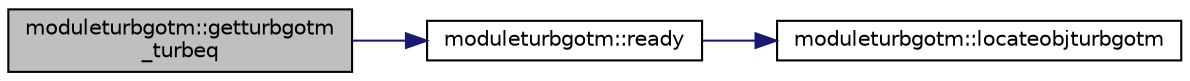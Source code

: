 digraph "moduleturbgotm::getturbgotm_turbeq"
{
 // LATEX_PDF_SIZE
  edge [fontname="Helvetica",fontsize="10",labelfontname="Helvetica",labelfontsize="10"];
  node [fontname="Helvetica",fontsize="10",shape=record];
  rankdir="LR";
  Node1 [label="moduleturbgotm::getturbgotm\l_turbeq",height=0.2,width=0.4,color="black", fillcolor="grey75", style="filled", fontcolor="black",tooltip=" "];
  Node1 -> Node2 [color="midnightblue",fontsize="10",style="solid"];
  Node2 [label="moduleturbgotm::ready",height=0.2,width=0.4,color="black", fillcolor="white", style="filled",URL="$namespacemoduleturbgotm.html#a8b59a232d6c61837f14e169cef43d695",tooltip=" "];
  Node2 -> Node3 [color="midnightblue",fontsize="10",style="solid"];
  Node3 [label="moduleturbgotm::locateobjturbgotm",height=0.2,width=0.4,color="black", fillcolor="white", style="filled",URL="$namespacemoduleturbgotm.html#a2445ccc2c59cf2ae892fd78dda123a3d",tooltip=" "];
}

